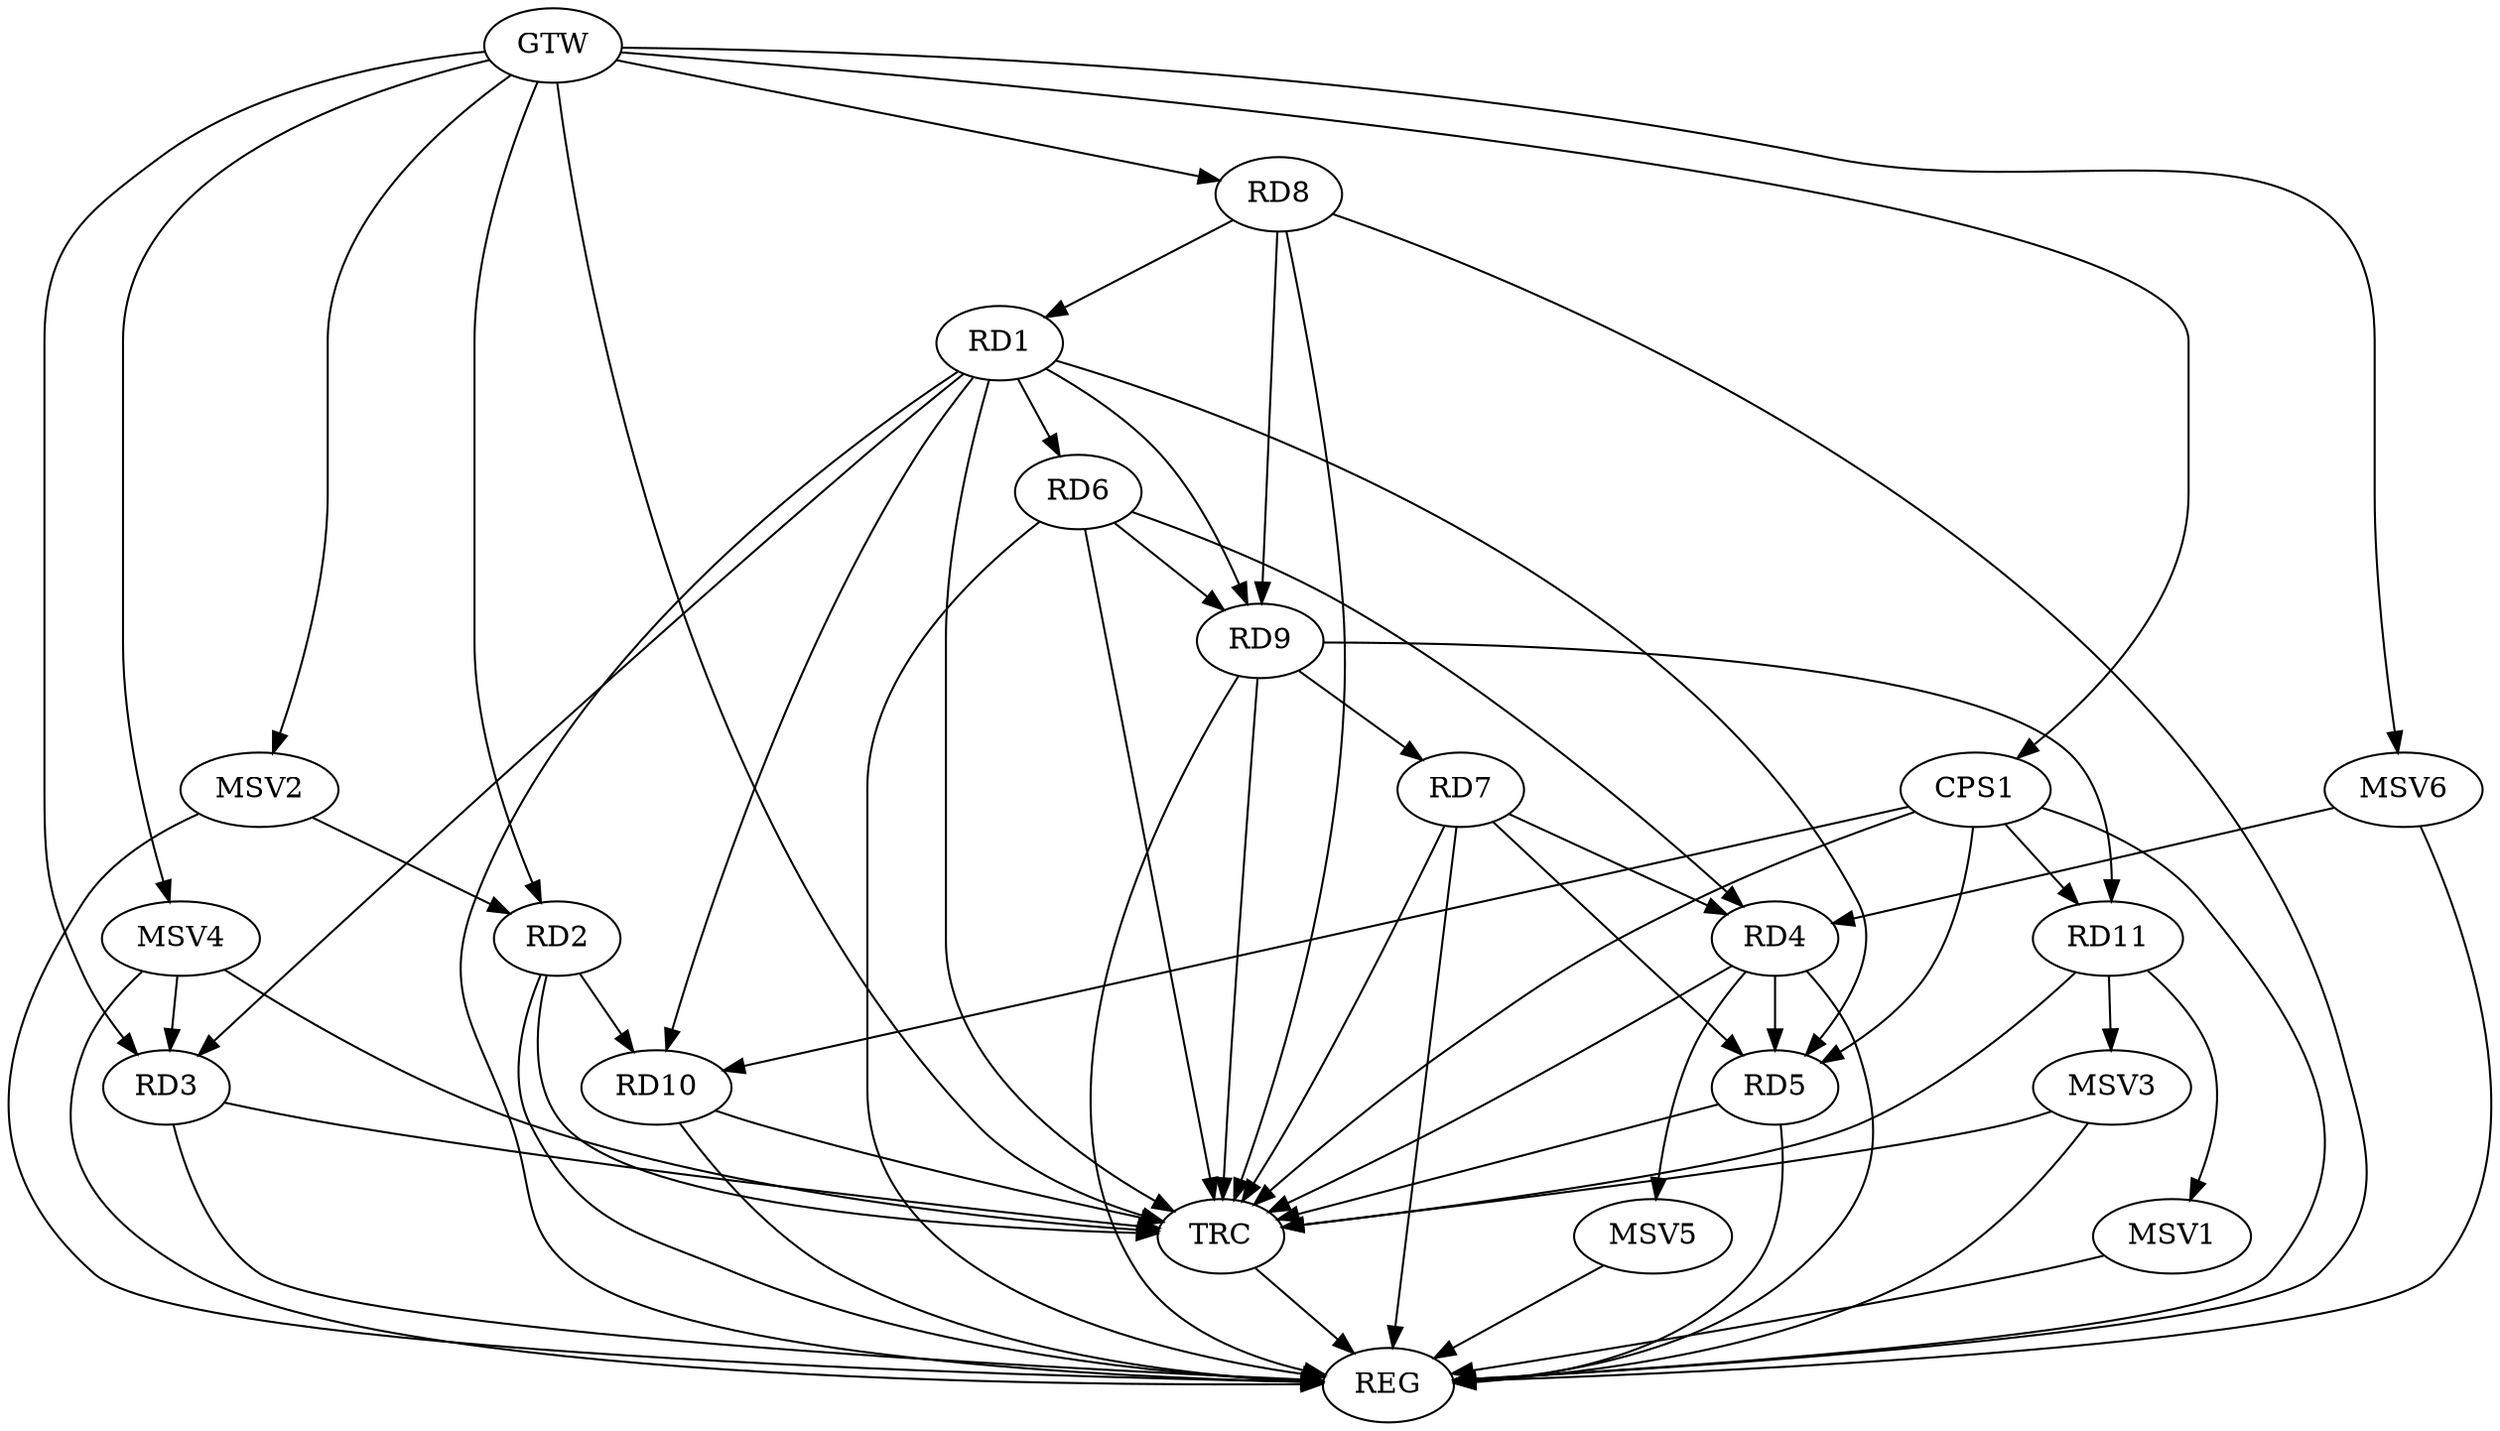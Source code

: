 strict digraph G {
  RD1 [ label="RD1" ];
  RD2 [ label="RD2" ];
  RD3 [ label="RD3" ];
  RD4 [ label="RD4" ];
  RD5 [ label="RD5" ];
  RD6 [ label="RD6" ];
  RD7 [ label="RD7" ];
  RD8 [ label="RD8" ];
  RD9 [ label="RD9" ];
  RD10 [ label="RD10" ];
  RD11 [ label="RD11" ];
  CPS1 [ label="CPS1" ];
  GTW [ label="GTW" ];
  REG [ label="REG" ];
  TRC [ label="TRC" ];
  MSV1 [ label="MSV1" ];
  MSV2 [ label="MSV2" ];
  MSV3 [ label="MSV3" ];
  MSV4 [ label="MSV4" ];
  MSV5 [ label="MSV5" ];
  MSV6 [ label="MSV6" ];
  RD1 -> RD5;
  RD1 -> RD6;
  RD8 -> RD1;
  RD1 -> RD9;
  RD2 -> RD10;
  RD4 -> RD5;
  RD6 -> RD4;
  RD7 -> RD4;
  RD7 -> RD5;
  RD6 -> RD9;
  RD9 -> RD7;
  RD8 -> RD9;
  RD9 -> RD11;
  CPS1 -> RD5;
  CPS1 -> RD10;
  CPS1 -> RD11;
  GTW -> RD2;
  GTW -> RD3;
  GTW -> RD8;
  GTW -> CPS1;
  RD1 -> REG;
  RD2 -> REG;
  RD3 -> REG;
  RD4 -> REG;
  RD5 -> REG;
  RD6 -> REG;
  RD7 -> REG;
  RD8 -> REG;
  RD9 -> REG;
  RD10 -> REG;
  CPS1 -> REG;
  RD1 -> TRC;
  RD2 -> TRC;
  RD3 -> TRC;
  RD4 -> TRC;
  RD5 -> TRC;
  RD6 -> TRC;
  RD7 -> TRC;
  RD8 -> TRC;
  RD9 -> TRC;
  RD10 -> TRC;
  RD11 -> TRC;
  CPS1 -> TRC;
  GTW -> TRC;
  TRC -> REG;
  RD1 -> RD3;
  RD1 -> RD10;
  RD11 -> MSV1;
  MSV1 -> REG;
  MSV2 -> RD2;
  GTW -> MSV2;
  MSV2 -> REG;
  RD11 -> MSV3;
  MSV3 -> REG;
  MSV3 -> TRC;
  MSV4 -> RD3;
  GTW -> MSV4;
  MSV4 -> REG;
  MSV4 -> TRC;
  RD4 -> MSV5;
  MSV5 -> REG;
  MSV6 -> RD4;
  GTW -> MSV6;
  MSV6 -> REG;
}

